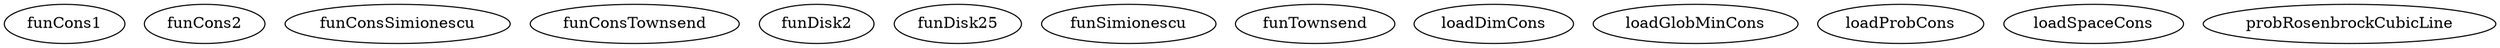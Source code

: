 /* Created by mdot for Matlab */
digraph m2html {

  funCons1 [URL="funCons1.html"];
  funCons2 [URL="funCons2.html"];
  funConsSimionescu [URL="funConsSimionescu.html"];
  funConsTownsend [URL="funConsTownsend.html"];
  funDisk2 [URL="funDisk2.html"];
  funDisk25 [URL="funDisk25.html"];
  funSimionescu [URL="funSimionescu.html"];
  funTownsend [URL="funTownsend.html"];
  loadDimCons [URL="loadDimCons.html"];
  loadGlobMinCons [URL="loadGlobMinCons.html"];
  loadProbCons [URL="loadProbCons.html"];
  loadSpaceCons [URL="loadSpaceCons.html"];
  probRosenbrockCubicLine [URL="probRosenbrockCubicLine.html"];
}